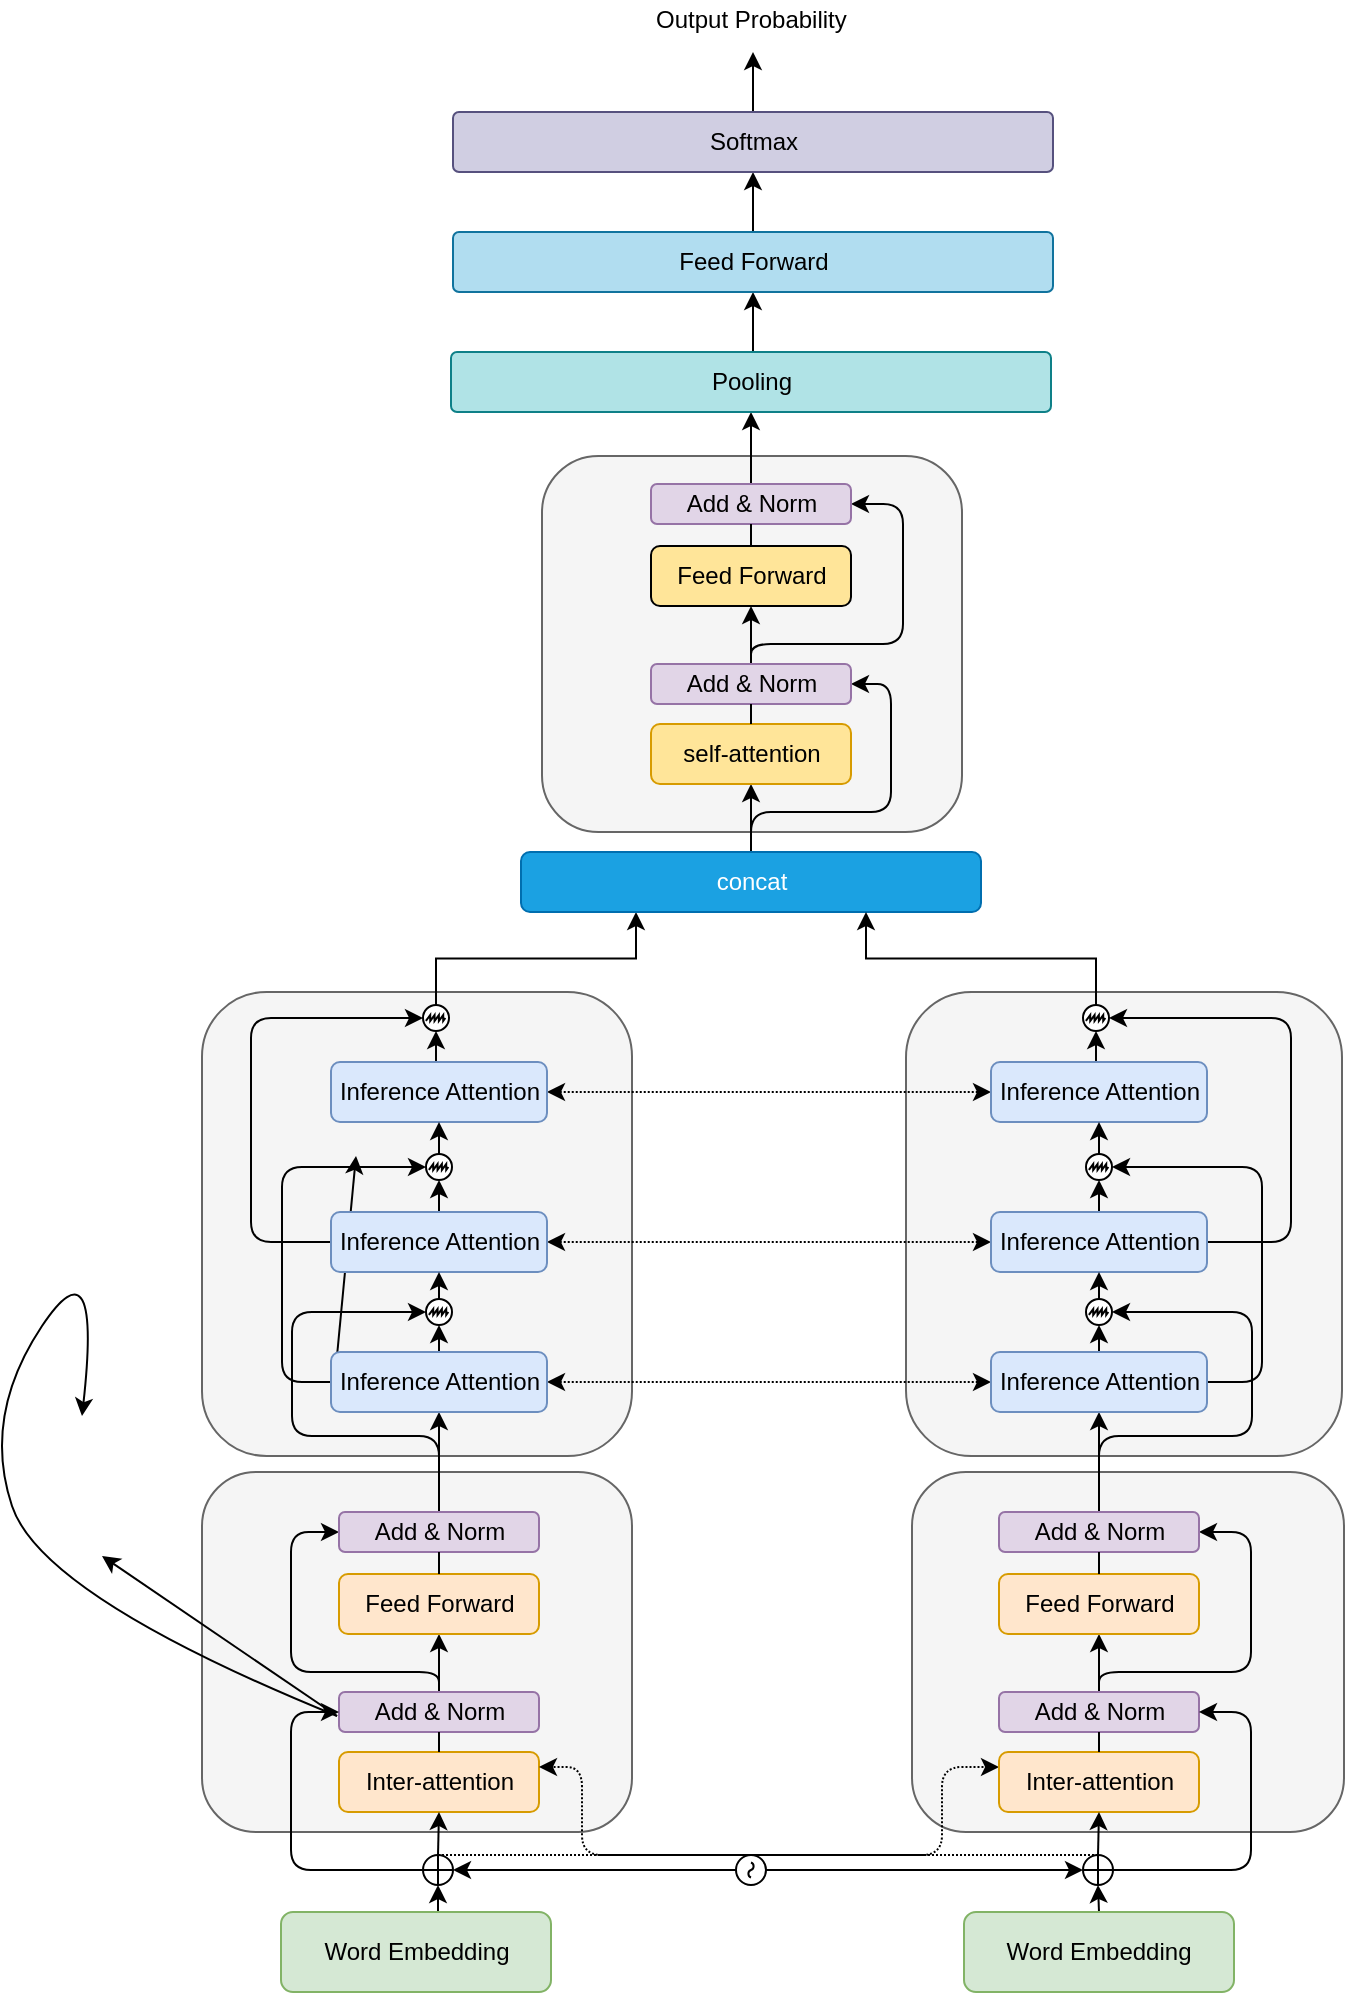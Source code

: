 <mxfile version="11.1.4" type="github"><diagram id="BjZEv2-Rm1C57lHz3TPN" name="Page-1"><mxGraphModel dx="1577" dy="2060" grid="1" gridSize="10" guides="1" tooltips="1" connect="1" arrows="1" fold="1" page="1" pageScale="1" pageWidth="850" pageHeight="1100" math="0" shadow="0"><root><mxCell id="0"/><mxCell id="1" parent="0"/><mxCell id="o7DW9wikuownyXco9ZNH-219" value="" style="rounded=1;whiteSpace=wrap;html=1;fillColor=#f5f5f5;strokeColor=#666666;fontColor=#333333;" vertex="1" parent="1"><mxGeometry x="330" y="-810" width="210" height="188" as="geometry"/></mxCell><mxCell id="o7DW9wikuownyXco9ZNH-214" value="" style="rounded=1;whiteSpace=wrap;html=1;fillColor=#f5f5f5;strokeColor=#666666;fontColor=#333333;" vertex="1" parent="1"><mxGeometry x="512" y="-542" width="218" height="232" as="geometry"/></mxCell><mxCell id="o7DW9wikuownyXco9ZNH-213" value="" style="rounded=1;whiteSpace=wrap;html=1;fillColor=#f5f5f5;strokeColor=#666666;fontColor=#333333;" vertex="1" parent="1"><mxGeometry x="160" y="-542" width="215" height="232" as="geometry"/></mxCell><mxCell id="o7DW9wikuownyXco9ZNH-212" value="" style="rounded=1;whiteSpace=wrap;html=1;fillColor=#f5f5f5;strokeColor=#666666;fontColor=#333333;" vertex="1" parent="1"><mxGeometry x="515" y="-302" width="216" height="180" as="geometry"/></mxCell><mxCell id="o7DW9wikuownyXco9ZNH-211" value="" style="rounded=1;whiteSpace=wrap;html=1;fillColor=#f5f5f5;strokeColor=#666666;fontColor=#333333;" vertex="1" parent="1"><mxGeometry x="160" y="-302" width="215" height="180" as="geometry"/></mxCell><mxCell id="o7DW9wikuownyXco9ZNH-43" style="edgeStyle=orthogonalEdgeStyle;rounded=0;orthogonalLoop=1;jettySize=auto;html=1;exitX=0.5;exitY=0;exitDx=0;exitDy=0;entryX=0.5;entryY=1;entryDx=0;entryDy=0;" edge="1" parent="1" source="o7DW9wikuownyXco9ZNH-3" target="o7DW9wikuownyXco9ZNH-32"><mxGeometry relative="1" as="geometry"/></mxCell><mxCell id="o7DW9wikuownyXco9ZNH-3" value="Word Embedding" style="rounded=1;whiteSpace=wrap;html=1;fillColor=#d5e8d4;strokeColor=#82b366;" vertex="1" parent="1"><mxGeometry x="199.5" y="-82" width="135" height="40" as="geometry"/></mxCell><mxCell id="o7DW9wikuownyXco9ZNH-6" value="" style="endArrow=classic;html=1;entryX=0.5;entryY=1;entryDx=0;entryDy=0;exitX=0.5;exitY=0;exitDx=0;exitDy=0;" edge="1" parent="1" target="o7DW9wikuownyXco9ZNH-5"><mxGeometry width="50" height="50" relative="1" as="geometry"><mxPoint x="227.5" y="-180" as="sourcePoint"/><mxPoint x="110" y="-260" as="targetPoint"/></mxGeometry></mxCell><mxCell id="o7DW9wikuownyXco9ZNH-10" value="" style="endArrow=classic;html=1;entryX=0.5;entryY=1;entryDx=0;entryDy=0;exitX=0.5;exitY=0;exitDx=0;exitDy=0;" edge="1" parent="1" target="o7DW9wikuownyXco9ZNH-9"><mxGeometry width="50" height="50" relative="1" as="geometry"><mxPoint x="227.5" y="-360" as="sourcePoint"/><mxPoint x="237" y="-460" as="targetPoint"/></mxGeometry></mxCell><mxCell id="o7DW9wikuownyXco9ZNH-11" value="" style="curved=1;endArrow=classic;html=1;exitX=0.5;exitY=0;exitDx=0;exitDy=0;entryX=0.5;entryY=1;entryDx=0;entryDy=0;" edge="1" parent="1" target="o7DW9wikuownyXco9ZNH-9"><mxGeometry width="50" height="50" relative="1" as="geometry"><mxPoint x="227.5" y="-180" as="sourcePoint"/><mxPoint x="100" y="-330" as="targetPoint"/><Array as="points"><mxPoint x="80" y="-240"/><mxPoint x="50" y="-330"/><mxPoint x="110" y="-420"/></Array></mxGeometry></mxCell><mxCell id="o7DW9wikuownyXco9ZNH-19" value="Inter-attention" style="rounded=1;whiteSpace=wrap;html=1;fillColor=#ffe6cc;strokeColor=#d79b00;" vertex="1" parent="1"><mxGeometry x="228.5" y="-162" width="100" height="30" as="geometry"/></mxCell><mxCell id="o7DW9wikuownyXco9ZNH-145" style="edgeStyle=orthogonalEdgeStyle;rounded=0;orthogonalLoop=1;jettySize=auto;html=1;exitX=0.5;exitY=0;exitDx=0;exitDy=0;entryX=0.5;entryY=1;entryDx=0;entryDy=0;" edge="1" parent="1" source="o7DW9wikuownyXco9ZNH-21" target="o7DW9wikuownyXco9ZNH-143"><mxGeometry relative="1" as="geometry"><Array as="points"><mxPoint x="278.5" y="-202"/><mxPoint x="278.5" y="-202"/></Array></mxGeometry></mxCell><mxCell id="o7DW9wikuownyXco9ZNH-148" style="edgeStyle=orthogonalEdgeStyle;rounded=1;orthogonalLoop=1;jettySize=auto;html=1;exitX=0.5;exitY=0;exitDx=0;exitDy=0;entryX=0;entryY=0.5;entryDx=0;entryDy=0;" edge="1" parent="1" source="o7DW9wikuownyXco9ZNH-21" target="o7DW9wikuownyXco9ZNH-144"><mxGeometry relative="1" as="geometry"><Array as="points"><mxPoint x="278.5" y="-202"/><mxPoint x="204.5" y="-202"/><mxPoint x="204.5" y="-272"/></Array></mxGeometry></mxCell><mxCell id="o7DW9wikuownyXco9ZNH-21" value="Add &amp;amp; Norm" style="rounded=1;whiteSpace=wrap;html=1;fillColor=#e1d5e7;strokeColor=#9673a6;" vertex="1" parent="1"><mxGeometry x="228.5" y="-192" width="100" height="20" as="geometry"/></mxCell><mxCell id="o7DW9wikuownyXco9ZNH-71" style="edgeStyle=orthogonalEdgeStyle;rounded=1;orthogonalLoop=1;jettySize=auto;html=1;exitX=0.5;exitY=0;exitDx=0;exitDy=0;entryX=0;entryY=0.5;entryDx=0;entryDy=0;entryPerimeter=0;shadow=0;" edge="1" parent="1" target="o7DW9wikuownyXco9ZNH-64"><mxGeometry relative="1" as="geometry"><mxPoint x="278.5" y="-292" as="sourcePoint"/><Array as="points"><mxPoint x="278" y="-320"/><mxPoint x="205" y="-320"/><mxPoint x="205" y="-382"/></Array></mxGeometry></mxCell><mxCell id="o7DW9wikuownyXco9ZNH-76" style="edgeStyle=orthogonalEdgeStyle;rounded=0;orthogonalLoop=1;jettySize=auto;html=1;exitX=0.5;exitY=0;exitDx=0;exitDy=0;entryX=0.5;entryY=1;entryDx=0;entryDy=0;" edge="1" parent="1" source="o7DW9wikuownyXco9ZNH-144" target="o7DW9wikuownyXco9ZNH-58"><mxGeometry relative="1" as="geometry"><mxPoint x="278.5" y="-292" as="sourcePoint"/></mxGeometry></mxCell><mxCell id="o7DW9wikuownyXco9ZNH-139" style="edgeStyle=orthogonalEdgeStyle;rounded=0;orthogonalLoop=1;jettySize=auto;html=1;exitX=0.5;exitY=0;exitDx=0;exitDy=0;entryX=0.5;entryY=1;entryDx=0;entryDy=0;" edge="1" parent="1" source="o7DW9wikuownyXco9ZNH-32" target="o7DW9wikuownyXco9ZNH-19"><mxGeometry relative="1" as="geometry"/></mxCell><mxCell id="o7DW9wikuownyXco9ZNH-147" style="edgeStyle=orthogonalEdgeStyle;rounded=1;orthogonalLoop=1;jettySize=auto;html=1;exitX=0;exitY=0.5;exitDx=0;exitDy=0;entryX=0;entryY=0.5;entryDx=0;entryDy=0;" edge="1" parent="1" source="o7DW9wikuownyXco9ZNH-32" target="o7DW9wikuownyXco9ZNH-21"><mxGeometry relative="1" as="geometry"><Array as="points"><mxPoint x="204.5" y="-103"/><mxPoint x="204.5" y="-182"/></Array></mxGeometry></mxCell><mxCell id="o7DW9wikuownyXco9ZNH-232" style="edgeStyle=orthogonalEdgeStyle;rounded=1;comic=0;orthogonalLoop=1;jettySize=auto;html=1;exitX=0.5;exitY=0;exitDx=0;exitDy=0;entryX=0;entryY=0.25;entryDx=0;entryDy=0;shadow=0;dashed=1;dashPattern=1 1;" edge="1" parent="1" source="o7DW9wikuownyXco9ZNH-32" target="o7DW9wikuownyXco9ZNH-164"><mxGeometry relative="1" as="geometry"><Array as="points"><mxPoint x="530" y="-110"/><mxPoint x="530" y="-155"/></Array></mxGeometry></mxCell><mxCell id="o7DW9wikuownyXco9ZNH-32" value="" style="shape=orEllipse;perimeter=ellipsePerimeter;whiteSpace=wrap;html=1;backgroundOutline=1;" vertex="1" parent="1"><mxGeometry x="270.5" y="-110.5" width="15" height="15" as="geometry"/></mxCell><mxCell id="o7DW9wikuownyXco9ZNH-69" style="edgeStyle=orthogonalEdgeStyle;rounded=0;orthogonalLoop=1;jettySize=auto;html=1;exitX=0.5;exitY=0;exitDx=0;exitDy=0;entryX=0.5;entryY=1;entryDx=0;entryDy=0;entryPerimeter=0;" edge="1" parent="1" source="o7DW9wikuownyXco9ZNH-58" target="o7DW9wikuownyXco9ZNH-64"><mxGeometry relative="1" as="geometry"/></mxCell><mxCell id="o7DW9wikuownyXco9ZNH-228" style="edgeStyle=orthogonalEdgeStyle;rounded=1;comic=0;orthogonalLoop=1;jettySize=auto;html=1;exitX=0;exitY=0.5;exitDx=0;exitDy=0;entryX=0;entryY=0.5;entryDx=0;entryDy=0;entryPerimeter=0;shadow=0;" edge="1" parent="1" source="o7DW9wikuownyXco9ZNH-58" target="o7DW9wikuownyXco9ZNH-72"><mxGeometry relative="1" as="geometry"><Array as="points"><mxPoint x="200" y="-347"/><mxPoint x="200" y="-455"/></Array></mxGeometry></mxCell><mxCell id="o7DW9wikuownyXco9ZNH-233" style="edgeStyle=orthogonalEdgeStyle;rounded=1;comic=0;orthogonalLoop=1;jettySize=auto;html=1;exitX=1;exitY=0.5;exitDx=0;exitDy=0;entryX=0;entryY=0.5;entryDx=0;entryDy=0;shadow=0;dashed=1;dashPattern=1 1;startArrow=classic;startFill=1;" edge="1" parent="1" source="o7DW9wikuownyXco9ZNH-58" target="o7DW9wikuownyXco9ZNH-175"><mxGeometry relative="1" as="geometry"/></mxCell><mxCell id="o7DW9wikuownyXco9ZNH-58" value="Inference Attention" style="rounded=1;whiteSpace=wrap;html=1;fillColor=#dae8fc;strokeColor=#6c8ebf;" vertex="1" parent="1"><mxGeometry x="224.5" y="-362" width="108" height="30" as="geometry"/></mxCell><mxCell id="o7DW9wikuownyXco9ZNH-73" style="edgeStyle=orthogonalEdgeStyle;rounded=0;orthogonalLoop=1;jettySize=auto;html=1;exitX=0.5;exitY=0;exitDx=0;exitDy=0;entryX=0.5;entryY=1;entryDx=0;entryDy=0;entryPerimeter=0;" edge="1" parent="1" source="o7DW9wikuownyXco9ZNH-61" target="o7DW9wikuownyXco9ZNH-72"><mxGeometry relative="1" as="geometry"/></mxCell><mxCell id="o7DW9wikuownyXco9ZNH-83" style="edgeStyle=orthogonalEdgeStyle;rounded=1;orthogonalLoop=1;jettySize=auto;html=1;exitX=0;exitY=0.5;exitDx=0;exitDy=0;entryX=0;entryY=0.5;entryDx=0;entryDy=0;entryPerimeter=0;shadow=0;" edge="1" parent="1" source="o7DW9wikuownyXco9ZNH-61" target="o7DW9wikuownyXco9ZNH-79"><mxGeometry relative="1" as="geometry"><Array as="points"><mxPoint x="184.5" y="-417"/><mxPoint x="184.5" y="-529"/></Array></mxGeometry></mxCell><mxCell id="o7DW9wikuownyXco9ZNH-234" style="edgeStyle=orthogonalEdgeStyle;rounded=1;comic=0;orthogonalLoop=1;jettySize=auto;html=1;exitX=1;exitY=0.5;exitDx=0;exitDy=0;shadow=0;dashed=1;dashPattern=1 1;startArrow=classic;startFill=1;" edge="1" parent="1" source="o7DW9wikuownyXco9ZNH-61" target="o7DW9wikuownyXco9ZNH-178"><mxGeometry relative="1" as="geometry"/></mxCell><mxCell id="o7DW9wikuownyXco9ZNH-61" value="Inference Attention" style="rounded=1;whiteSpace=wrap;html=1;fillColor=#dae8fc;strokeColor=#6c8ebf;" vertex="1" parent="1"><mxGeometry x="224.5" y="-432" width="108" height="30" as="geometry"/></mxCell><mxCell id="o7DW9wikuownyXco9ZNH-82" style="edgeStyle=orthogonalEdgeStyle;rounded=0;orthogonalLoop=1;jettySize=auto;html=1;exitX=0.5;exitY=0;exitDx=0;exitDy=0;entryX=0.5;entryY=1;entryDx=0;entryDy=0;entryPerimeter=0;" edge="1" parent="1" source="o7DW9wikuownyXco9ZNH-62" target="o7DW9wikuownyXco9ZNH-79"><mxGeometry relative="1" as="geometry"/></mxCell><mxCell id="o7DW9wikuownyXco9ZNH-235" style="edgeStyle=orthogonalEdgeStyle;rounded=1;comic=0;orthogonalLoop=1;jettySize=auto;html=1;exitX=1;exitY=0.5;exitDx=0;exitDy=0;entryX=0;entryY=0.5;entryDx=0;entryDy=0;shadow=0;dashed=1;dashPattern=1 1;startArrow=classic;startFill=1;" edge="1" parent="1" source="o7DW9wikuownyXco9ZNH-62" target="o7DW9wikuownyXco9ZNH-180"><mxGeometry relative="1" as="geometry"/></mxCell><mxCell id="o7DW9wikuownyXco9ZNH-62" value="Inference Attention" style="rounded=1;whiteSpace=wrap;html=1;fillColor=#dae8fc;strokeColor=#6c8ebf;" vertex="1" parent="1"><mxGeometry x="224.5" y="-507" width="108" height="30" as="geometry"/></mxCell><mxCell id="o7DW9wikuownyXco9ZNH-70" style="edgeStyle=orthogonalEdgeStyle;rounded=0;orthogonalLoop=1;jettySize=auto;html=1;exitX=0.5;exitY=0;exitDx=0;exitDy=0;exitPerimeter=0;entryX=0.5;entryY=1;entryDx=0;entryDy=0;" edge="1" parent="1" source="o7DW9wikuownyXco9ZNH-64" target="o7DW9wikuownyXco9ZNH-61"><mxGeometry relative="1" as="geometry"/></mxCell><mxCell id="o7DW9wikuownyXco9ZNH-64" value="" style="perimeter=ellipsePerimeter;verticalLabelPosition=bottom;shadow=0;dashed=0;align=center;fillColor=#ffffff;html=1;verticalAlign=top;strokeWidth=1;shape=mxgraph.electrical.instruments.oscilloscope;aspect=fixed;" vertex="1" parent="1"><mxGeometry x="272" y="-388.5" width="13" height="13" as="geometry"/></mxCell><mxCell id="o7DW9wikuownyXco9ZNH-74" style="edgeStyle=orthogonalEdgeStyle;rounded=0;orthogonalLoop=1;jettySize=auto;html=1;exitX=0.5;exitY=0;exitDx=0;exitDy=0;exitPerimeter=0;entryX=0.5;entryY=1;entryDx=0;entryDy=0;" edge="1" parent="1" source="o7DW9wikuownyXco9ZNH-72" target="o7DW9wikuownyXco9ZNH-62"><mxGeometry relative="1" as="geometry"/></mxCell><mxCell id="o7DW9wikuownyXco9ZNH-72" value="" style="perimeter=ellipsePerimeter;verticalLabelPosition=bottom;shadow=0;dashed=0;align=center;fillColor=#ffffff;html=1;verticalAlign=top;strokeWidth=1;shape=mxgraph.electrical.instruments.oscilloscope;aspect=fixed;" vertex="1" parent="1"><mxGeometry x="272" y="-461" width="13" height="13" as="geometry"/></mxCell><mxCell id="o7DW9wikuownyXco9ZNH-117" style="edgeStyle=orthogonalEdgeStyle;rounded=0;orthogonalLoop=1;jettySize=auto;html=1;exitX=0.5;exitY=0;exitDx=0;exitDy=0;exitPerimeter=0;entryX=0.25;entryY=1;entryDx=0;entryDy=0;" edge="1" parent="1" source="o7DW9wikuownyXco9ZNH-79" target="o7DW9wikuownyXco9ZNH-85"><mxGeometry relative="1" as="geometry"/></mxCell><mxCell id="o7DW9wikuownyXco9ZNH-79" value="" style="perimeter=ellipsePerimeter;verticalLabelPosition=bottom;shadow=0;dashed=0;align=center;fillColor=#ffffff;html=1;verticalAlign=top;strokeWidth=1;shape=mxgraph.electrical.instruments.oscilloscope;aspect=fixed;" vertex="1" parent="1"><mxGeometry x="270.5" y="-535.5" width="13" height="13" as="geometry"/></mxCell><mxCell id="o7DW9wikuownyXco9ZNH-206" style="edgeStyle=orthogonalEdgeStyle;rounded=0;orthogonalLoop=1;jettySize=auto;html=1;exitX=0.5;exitY=0;exitDx=0;exitDy=0;" edge="1" parent="1" source="o7DW9wikuownyXco9ZNH-85" target="o7DW9wikuownyXco9ZNH-197"><mxGeometry relative="1" as="geometry"/></mxCell><mxCell id="o7DW9wikuownyXco9ZNH-207" style="edgeStyle=orthogonalEdgeStyle;rounded=1;orthogonalLoop=1;jettySize=auto;html=1;exitX=0.5;exitY=0;exitDx=0;exitDy=0;entryX=1;entryY=0.5;entryDx=0;entryDy=0;" edge="1" parent="1" source="o7DW9wikuownyXco9ZNH-85" target="o7DW9wikuownyXco9ZNH-200"><mxGeometry relative="1" as="geometry"><Array as="points"><mxPoint x="434.5" y="-632"/><mxPoint x="504.5" y="-632"/><mxPoint x="504.5" y="-696"/></Array></mxGeometry></mxCell><mxCell id="o7DW9wikuownyXco9ZNH-85" value="concat" style="rounded=1;whiteSpace=wrap;html=1;fillColor=#1ba1e2;strokeColor=#006EAF;fontColor=#ffffff;" vertex="1" parent="1"><mxGeometry x="319.5" y="-612" width="230" height="30" as="geometry"/></mxCell><mxCell id="o7DW9wikuownyXco9ZNH-130" value="" style="endArrow=none;html=1;entryX=0.5;entryY=1;entryDx=0;entryDy=0;exitX=0.5;exitY=0;exitDx=0;exitDy=0;" edge="1" parent="1" source="o7DW9wikuownyXco9ZNH-19" target="o7DW9wikuownyXco9ZNH-21"><mxGeometry width="50" height="50" relative="1" as="geometry"><mxPoint x="177" y="-122" as="sourcePoint"/><mxPoint x="227" y="-172" as="targetPoint"/></mxGeometry></mxCell><mxCell id="o7DW9wikuownyXco9ZNH-135" style="edgeStyle=orthogonalEdgeStyle;rounded=0;orthogonalLoop=1;jettySize=auto;html=1;exitX=0.5;exitY=0;exitDx=0;exitDy=0;exitPerimeter=0;entryX=1;entryY=0.5;entryDx=0;entryDy=0;" edge="1" parent="1" source="o7DW9wikuownyXco9ZNH-134" target="o7DW9wikuownyXco9ZNH-32"><mxGeometry relative="1" as="geometry"/></mxCell><mxCell id="o7DW9wikuownyXco9ZNH-190" style="edgeStyle=orthogonalEdgeStyle;rounded=0;orthogonalLoop=1;jettySize=auto;html=1;exitX=0.5;exitY=1;exitDx=0;exitDy=0;exitPerimeter=0;entryX=0;entryY=0.5;entryDx=0;entryDy=0;" edge="1" parent="1" source="o7DW9wikuownyXco9ZNH-134" target="o7DW9wikuownyXco9ZNH-172"><mxGeometry relative="1" as="geometry"/></mxCell><mxCell id="o7DW9wikuownyXco9ZNH-134" value="" style="pointerEvents=1;verticalLabelPosition=bottom;shadow=0;dashed=0;align=center;fillColor=#ffffff;html=1;verticalAlign=top;strokeWidth=1;shape=mxgraph.electrical.signal_sources.ac_source;direction=north;" vertex="1" parent="1"><mxGeometry x="427" y="-110.5" width="15" height="15" as="geometry"/></mxCell><mxCell id="o7DW9wikuownyXco9ZNH-143" value="Feed Forward" style="rounded=1;whiteSpace=wrap;html=1;fillColor=#ffe6cc;strokeColor=#d79b00;" vertex="1" parent="1"><mxGeometry x="228.5" y="-251" width="100" height="30" as="geometry"/></mxCell><mxCell id="o7DW9wikuownyXco9ZNH-144" value="Add &amp;amp; Norm" style="rounded=1;whiteSpace=wrap;html=1;fillColor=#e1d5e7;strokeColor=#9673a6;" vertex="1" parent="1"><mxGeometry x="228.5" y="-282" width="100" height="20" as="geometry"/></mxCell><mxCell id="o7DW9wikuownyXco9ZNH-146" value="" style="endArrow=none;html=1;entryX=0.5;entryY=1;entryDx=0;entryDy=0;exitX=0.5;exitY=0;exitDx=0;exitDy=0;" edge="1" parent="1" source="o7DW9wikuownyXco9ZNH-143" target="o7DW9wikuownyXco9ZNH-144"><mxGeometry width="50" height="50" relative="1" as="geometry"><mxPoint x="134.5" y="28" as="sourcePoint"/><mxPoint x="184.5" y="-22" as="targetPoint"/></mxGeometry></mxCell><mxCell id="o7DW9wikuownyXco9ZNH-162" style="edgeStyle=orthogonalEdgeStyle;rounded=0;orthogonalLoop=1;jettySize=auto;html=1;exitX=0.5;exitY=0;exitDx=0;exitDy=0;entryX=0.5;entryY=1;entryDx=0;entryDy=0;" edge="1" parent="1" source="o7DW9wikuownyXco9ZNH-163" target="o7DW9wikuownyXco9ZNH-172"><mxGeometry relative="1" as="geometry"/></mxCell><mxCell id="o7DW9wikuownyXco9ZNH-163" value="Word Embedding" style="rounded=1;whiteSpace=wrap;html=1;fillColor=#d5e8d4;strokeColor=#82b366;" vertex="1" parent="1"><mxGeometry x="541" y="-82" width="135" height="40" as="geometry"/></mxCell><mxCell id="o7DW9wikuownyXco9ZNH-164" value="Inter-attention" style="rounded=1;whiteSpace=wrap;html=1;fillColor=#ffe6cc;strokeColor=#d79b00;" vertex="1" parent="1"><mxGeometry x="558.5" y="-162" width="100" height="30" as="geometry"/></mxCell><mxCell id="o7DW9wikuownyXco9ZNH-165" style="edgeStyle=orthogonalEdgeStyle;rounded=0;orthogonalLoop=1;jettySize=auto;html=1;exitX=0.5;exitY=0;exitDx=0;exitDy=0;entryX=0.5;entryY=1;entryDx=0;entryDy=0;" edge="1" parent="1" source="o7DW9wikuownyXco9ZNH-167" target="o7DW9wikuownyXco9ZNH-187"><mxGeometry relative="1" as="geometry"><Array as="points"><mxPoint x="608.5" y="-202"/><mxPoint x="608.5" y="-202"/></Array></mxGeometry></mxCell><mxCell id="o7DW9wikuownyXco9ZNH-193" style="edgeStyle=orthogonalEdgeStyle;rounded=1;orthogonalLoop=1;jettySize=auto;html=1;exitX=0.5;exitY=0;exitDx=0;exitDy=0;entryX=1;entryY=0.5;entryDx=0;entryDy=0;" edge="1" parent="1" source="o7DW9wikuownyXco9ZNH-167" target="o7DW9wikuownyXco9ZNH-188"><mxGeometry relative="1" as="geometry"><Array as="points"><mxPoint x="608.5" y="-202"/><mxPoint x="684.5" y="-202"/><mxPoint x="684.5" y="-272"/></Array></mxGeometry></mxCell><mxCell id="o7DW9wikuownyXco9ZNH-167" value="Add &amp;amp; Norm" style="rounded=1;whiteSpace=wrap;html=1;fillColor=#e1d5e7;strokeColor=#9673a6;" vertex="1" parent="1"><mxGeometry x="558.5" y="-192" width="100" height="20" as="geometry"/></mxCell><mxCell id="o7DW9wikuownyXco9ZNH-169" style="edgeStyle=orthogonalEdgeStyle;rounded=0;orthogonalLoop=1;jettySize=auto;html=1;exitX=0.5;exitY=0;exitDx=0;exitDy=0;entryX=0.5;entryY=1;entryDx=0;entryDy=0;" edge="1" parent="1" source="o7DW9wikuownyXco9ZNH-188" target="o7DW9wikuownyXco9ZNH-175"><mxGeometry relative="1" as="geometry"><mxPoint x="608.5" y="-292" as="sourcePoint"/></mxGeometry></mxCell><mxCell id="o7DW9wikuownyXco9ZNH-170" style="edgeStyle=orthogonalEdgeStyle;rounded=0;orthogonalLoop=1;jettySize=auto;html=1;exitX=0.5;exitY=0;exitDx=0;exitDy=0;entryX=0.5;entryY=1;entryDx=0;entryDy=0;" edge="1" parent="1" source="o7DW9wikuownyXco9ZNH-172" target="o7DW9wikuownyXco9ZNH-164"><mxGeometry relative="1" as="geometry"/></mxCell><mxCell id="o7DW9wikuownyXco9ZNH-192" style="edgeStyle=orthogonalEdgeStyle;rounded=1;orthogonalLoop=1;jettySize=auto;html=1;exitX=1;exitY=0.5;exitDx=0;exitDy=0;entryX=1;entryY=0.5;entryDx=0;entryDy=0;" edge="1" parent="1" source="o7DW9wikuownyXco9ZNH-172" target="o7DW9wikuownyXco9ZNH-167"><mxGeometry relative="1" as="geometry"><Array as="points"><mxPoint x="684.5" y="-103"/><mxPoint x="684.5" y="-182"/></Array></mxGeometry></mxCell><mxCell id="o7DW9wikuownyXco9ZNH-231" style="edgeStyle=orthogonalEdgeStyle;rounded=1;comic=0;orthogonalLoop=1;jettySize=auto;html=1;exitX=0.5;exitY=0;exitDx=0;exitDy=0;entryX=1;entryY=0.25;entryDx=0;entryDy=0;shadow=0;dashed=1;dashPattern=1 1;" edge="1" parent="1" source="o7DW9wikuownyXco9ZNH-172" target="o7DW9wikuownyXco9ZNH-19"><mxGeometry relative="1" as="geometry"><Array as="points"><mxPoint x="350" y="-110"/><mxPoint x="350" y="-155"/></Array></mxGeometry></mxCell><mxCell id="o7DW9wikuownyXco9ZNH-172" value="" style="shape=orEllipse;perimeter=ellipsePerimeter;whiteSpace=wrap;html=1;backgroundOutline=1;" vertex="1" parent="1"><mxGeometry x="600.5" y="-110.5" width="15" height="15" as="geometry"/></mxCell><mxCell id="o7DW9wikuownyXco9ZNH-173" style="edgeStyle=orthogonalEdgeStyle;rounded=0;orthogonalLoop=1;jettySize=auto;html=1;exitX=0.5;exitY=0;exitDx=0;exitDy=0;entryX=0.5;entryY=1;entryDx=0;entryDy=0;entryPerimeter=0;" edge="1" parent="1" source="o7DW9wikuownyXco9ZNH-175" target="o7DW9wikuownyXco9ZNH-182"><mxGeometry relative="1" as="geometry"/></mxCell><mxCell id="o7DW9wikuownyXco9ZNH-229" style="edgeStyle=orthogonalEdgeStyle;rounded=1;comic=0;orthogonalLoop=1;jettySize=auto;html=1;exitX=1;exitY=0.5;exitDx=0;exitDy=0;entryX=1;entryY=0.5;entryDx=0;entryDy=0;entryPerimeter=0;shadow=0;" edge="1" parent="1" source="o7DW9wikuownyXco9ZNH-175" target="o7DW9wikuownyXco9ZNH-184"><mxGeometry relative="1" as="geometry"><Array as="points"><mxPoint x="690" y="-347"/><mxPoint x="690" y="-455"/></Array></mxGeometry></mxCell><mxCell id="o7DW9wikuownyXco9ZNH-175" value="Inference Attention" style="rounded=1;whiteSpace=wrap;html=1;fillColor=#dae8fc;strokeColor=#6c8ebf;" vertex="1" parent="1"><mxGeometry x="554.5" y="-362" width="108" height="30" as="geometry"/></mxCell><mxCell id="o7DW9wikuownyXco9ZNH-176" style="edgeStyle=orthogonalEdgeStyle;rounded=0;orthogonalLoop=1;jettySize=auto;html=1;exitX=0.5;exitY=0;exitDx=0;exitDy=0;entryX=0.5;entryY=1;entryDx=0;entryDy=0;entryPerimeter=0;" edge="1" parent="1" source="o7DW9wikuownyXco9ZNH-178" target="o7DW9wikuownyXco9ZNH-184"><mxGeometry relative="1" as="geometry"/></mxCell><mxCell id="o7DW9wikuownyXco9ZNH-196" style="edgeStyle=orthogonalEdgeStyle;rounded=1;orthogonalLoop=1;jettySize=auto;html=1;exitX=1;exitY=0.5;exitDx=0;exitDy=0;entryX=1;entryY=0.5;entryDx=0;entryDy=0;entryPerimeter=0;" edge="1" parent="1" source="o7DW9wikuownyXco9ZNH-178" target="o7DW9wikuownyXco9ZNH-185"><mxGeometry relative="1" as="geometry"><Array as="points"><mxPoint x="704.5" y="-417"/><mxPoint x="704.5" y="-529"/></Array></mxGeometry></mxCell><mxCell id="o7DW9wikuownyXco9ZNH-178" value="Inference Attention" style="rounded=1;whiteSpace=wrap;html=1;fillColor=#dae8fc;strokeColor=#6c8ebf;" vertex="1" parent="1"><mxGeometry x="554.5" y="-432" width="108" height="30" as="geometry"/></mxCell><mxCell id="o7DW9wikuownyXco9ZNH-179" style="edgeStyle=orthogonalEdgeStyle;rounded=0;orthogonalLoop=1;jettySize=auto;html=1;exitX=0.5;exitY=0;exitDx=0;exitDy=0;entryX=0.5;entryY=1;entryDx=0;entryDy=0;entryPerimeter=0;" edge="1" parent="1" source="o7DW9wikuownyXco9ZNH-180" target="o7DW9wikuownyXco9ZNH-185"><mxGeometry relative="1" as="geometry"/></mxCell><mxCell id="o7DW9wikuownyXco9ZNH-180" value="Inference Attention" style="rounded=1;whiteSpace=wrap;html=1;fillColor=#dae8fc;strokeColor=#6c8ebf;" vertex="1" parent="1"><mxGeometry x="554.5" y="-507" width="108" height="30" as="geometry"/></mxCell><mxCell id="o7DW9wikuownyXco9ZNH-181" style="edgeStyle=orthogonalEdgeStyle;rounded=0;orthogonalLoop=1;jettySize=auto;html=1;exitX=0.5;exitY=0;exitDx=0;exitDy=0;exitPerimeter=0;entryX=0.5;entryY=1;entryDx=0;entryDy=0;" edge="1" parent="1" source="o7DW9wikuownyXco9ZNH-182" target="o7DW9wikuownyXco9ZNH-178"><mxGeometry relative="1" as="geometry"/></mxCell><mxCell id="o7DW9wikuownyXco9ZNH-182" value="" style="perimeter=ellipsePerimeter;verticalLabelPosition=bottom;shadow=0;dashed=0;align=center;fillColor=#ffffff;html=1;verticalAlign=top;strokeWidth=1;shape=mxgraph.electrical.instruments.oscilloscope;aspect=fixed;" vertex="1" parent="1"><mxGeometry x="602" y="-388.5" width="13" height="13" as="geometry"/></mxCell><mxCell id="o7DW9wikuownyXco9ZNH-183" style="edgeStyle=orthogonalEdgeStyle;rounded=0;orthogonalLoop=1;jettySize=auto;html=1;exitX=0.5;exitY=0;exitDx=0;exitDy=0;exitPerimeter=0;entryX=0.5;entryY=1;entryDx=0;entryDy=0;" edge="1" parent="1" source="o7DW9wikuownyXco9ZNH-184" target="o7DW9wikuownyXco9ZNH-180"><mxGeometry relative="1" as="geometry"/></mxCell><mxCell id="o7DW9wikuownyXco9ZNH-184" value="" style="perimeter=ellipsePerimeter;verticalLabelPosition=bottom;shadow=0;dashed=0;align=center;fillColor=#ffffff;html=1;verticalAlign=top;strokeWidth=1;shape=mxgraph.electrical.instruments.oscilloscope;aspect=fixed;" vertex="1" parent="1"><mxGeometry x="602" y="-461" width="13" height="13" as="geometry"/></mxCell><mxCell id="o7DW9wikuownyXco9ZNH-191" style="edgeStyle=orthogonalEdgeStyle;rounded=0;orthogonalLoop=1;jettySize=auto;html=1;exitX=0.5;exitY=0;exitDx=0;exitDy=0;exitPerimeter=0;entryX=0.75;entryY=1;entryDx=0;entryDy=0;" edge="1" parent="1" source="o7DW9wikuownyXco9ZNH-185" target="o7DW9wikuownyXco9ZNH-85"><mxGeometry relative="1" as="geometry"/></mxCell><mxCell id="o7DW9wikuownyXco9ZNH-185" value="" style="perimeter=ellipsePerimeter;verticalLabelPosition=bottom;shadow=0;dashed=0;align=center;fillColor=#ffffff;html=1;verticalAlign=top;strokeWidth=1;shape=mxgraph.electrical.instruments.oscilloscope;aspect=fixed;" vertex="1" parent="1"><mxGeometry x="600.5" y="-535.5" width="13" height="13" as="geometry"/></mxCell><mxCell id="o7DW9wikuownyXco9ZNH-186" value="" style="endArrow=none;html=1;entryX=0.5;entryY=1;entryDx=0;entryDy=0;exitX=0.5;exitY=0;exitDx=0;exitDy=0;" edge="1" parent="1" source="o7DW9wikuownyXco9ZNH-164" target="o7DW9wikuownyXco9ZNH-167"><mxGeometry width="50" height="50" relative="1" as="geometry"><mxPoint x="507" y="-122" as="sourcePoint"/><mxPoint x="557" y="-172" as="targetPoint"/></mxGeometry></mxCell><mxCell id="o7DW9wikuownyXco9ZNH-187" value="Feed Forward" style="rounded=1;whiteSpace=wrap;html=1;fillColor=#ffe6cc;strokeColor=#d79b00;" vertex="1" parent="1"><mxGeometry x="558.5" y="-251" width="100" height="30" as="geometry"/></mxCell><mxCell id="o7DW9wikuownyXco9ZNH-194" style="edgeStyle=orthogonalEdgeStyle;rounded=1;orthogonalLoop=1;jettySize=auto;html=1;exitX=0.5;exitY=0;exitDx=0;exitDy=0;entryX=1;entryY=0.5;entryDx=0;entryDy=0;entryPerimeter=0;" edge="1" parent="1" source="o7DW9wikuownyXco9ZNH-188" target="o7DW9wikuownyXco9ZNH-182"><mxGeometry relative="1" as="geometry"><Array as="points"><mxPoint x="608" y="-320"/><mxPoint x="685" y="-320"/><mxPoint x="685" y="-382"/></Array></mxGeometry></mxCell><mxCell id="o7DW9wikuownyXco9ZNH-188" value="Add &amp;amp; Norm" style="rounded=1;whiteSpace=wrap;html=1;fillColor=#e1d5e7;strokeColor=#9673a6;" vertex="1" parent="1"><mxGeometry x="558.5" y="-282" width="100" height="20" as="geometry"/></mxCell><mxCell id="o7DW9wikuownyXco9ZNH-189" value="" style="endArrow=none;html=1;entryX=0.5;entryY=1;entryDx=0;entryDy=0;exitX=0.5;exitY=0;exitDx=0;exitDy=0;" edge="1" parent="1" source="o7DW9wikuownyXco9ZNH-187" target="o7DW9wikuownyXco9ZNH-188"><mxGeometry width="50" height="50" relative="1" as="geometry"><mxPoint x="464.5" y="28" as="sourcePoint"/><mxPoint x="514.5" y="-22" as="targetPoint"/></mxGeometry></mxCell><mxCell id="o7DW9wikuownyXco9ZNH-197" value="self-attention" style="rounded=1;whiteSpace=wrap;html=1;fillColor=#FFE599;strokeColor=#d79b00;" vertex="1" parent="1"><mxGeometry x="384.5" y="-676" width="100" height="30" as="geometry"/></mxCell><mxCell id="o7DW9wikuownyXco9ZNH-198" style="edgeStyle=orthogonalEdgeStyle;rounded=0;orthogonalLoop=1;jettySize=auto;html=1;exitX=0.5;exitY=0;exitDx=0;exitDy=0;entryX=0.5;entryY=1;entryDx=0;entryDy=0;" edge="1" parent="1" source="o7DW9wikuownyXco9ZNH-200" target="o7DW9wikuownyXco9ZNH-202"><mxGeometry relative="1" as="geometry"><Array as="points"><mxPoint x="434.5" y="-716"/><mxPoint x="434.5" y="-716"/></Array></mxGeometry></mxCell><mxCell id="o7DW9wikuownyXco9ZNH-199" style="edgeStyle=orthogonalEdgeStyle;rounded=1;orthogonalLoop=1;jettySize=auto;html=1;exitX=0.5;exitY=0;exitDx=0;exitDy=0;entryX=1;entryY=0.5;entryDx=0;entryDy=0;" edge="1" parent="1" source="o7DW9wikuownyXco9ZNH-200" target="o7DW9wikuownyXco9ZNH-203"><mxGeometry relative="1" as="geometry"><Array as="points"><mxPoint x="434.5" y="-716"/><mxPoint x="510.5" y="-716"/><mxPoint x="510.5" y="-786"/></Array></mxGeometry></mxCell><mxCell id="o7DW9wikuownyXco9ZNH-200" value="Add &amp;amp; Norm" style="rounded=1;whiteSpace=wrap;html=1;fillColor=#e1d5e7;strokeColor=#9673a6;" vertex="1" parent="1"><mxGeometry x="384.5" y="-706" width="100" height="20" as="geometry"/></mxCell><mxCell id="o7DW9wikuownyXco9ZNH-201" value="" style="endArrow=none;html=1;entryX=0.5;entryY=1;entryDx=0;entryDy=0;exitX=0.5;exitY=0;exitDx=0;exitDy=0;" edge="1" parent="1" source="o7DW9wikuownyXco9ZNH-197" target="o7DW9wikuownyXco9ZNH-200"><mxGeometry width="50" height="50" relative="1" as="geometry"><mxPoint x="333" y="-636" as="sourcePoint"/><mxPoint x="383" y="-686" as="targetPoint"/></mxGeometry></mxCell><mxCell id="o7DW9wikuownyXco9ZNH-202" value="Feed Forward" style="rounded=1;whiteSpace=wrap;html=1;fillColor=#FFE599;" vertex="1" parent="1"><mxGeometry x="384.5" y="-765" width="100" height="30" as="geometry"/></mxCell><mxCell id="o7DW9wikuownyXco9ZNH-220" style="edgeStyle=orthogonalEdgeStyle;rounded=0;orthogonalLoop=1;jettySize=auto;html=1;exitX=0.5;exitY=0;exitDx=0;exitDy=0;entryX=0.5;entryY=1;entryDx=0;entryDy=0;" edge="1" parent="1" source="o7DW9wikuownyXco9ZNH-203" target="o7DW9wikuownyXco9ZNH-208"><mxGeometry relative="1" as="geometry"/></mxCell><mxCell id="o7DW9wikuownyXco9ZNH-203" value="Add &amp;amp; Norm" style="rounded=1;whiteSpace=wrap;html=1;fillColor=#e1d5e7;strokeColor=#9673a6;" vertex="1" parent="1"><mxGeometry x="384.5" y="-796" width="100" height="20" as="geometry"/></mxCell><mxCell id="o7DW9wikuownyXco9ZNH-204" value="" style="endArrow=none;html=1;entryX=0.5;entryY=1;entryDx=0;entryDy=0;exitX=0.5;exitY=0;exitDx=0;exitDy=0;" edge="1" parent="1" source="o7DW9wikuownyXco9ZNH-202" target="o7DW9wikuownyXco9ZNH-203"><mxGeometry width="50" height="50" relative="1" as="geometry"><mxPoint x="290.5" y="-486" as="sourcePoint"/><mxPoint x="340.5" y="-536" as="targetPoint"/></mxGeometry></mxCell><mxCell id="o7DW9wikuownyXco9ZNH-221" style="edgeStyle=orthogonalEdgeStyle;rounded=0;orthogonalLoop=1;jettySize=auto;html=1;exitX=0.5;exitY=0;exitDx=0;exitDy=0;entryX=0.5;entryY=1;entryDx=0;entryDy=0;" edge="1" parent="1" source="o7DW9wikuownyXco9ZNH-208" target="o7DW9wikuownyXco9ZNH-209"><mxGeometry relative="1" as="geometry"/></mxCell><mxCell id="o7DW9wikuownyXco9ZNH-208" value="Pooling" style="rounded=1;whiteSpace=wrap;html=1;arcSize=10;fillColor=#b0e3e6;strokeColor=#0e8088;" vertex="1" parent="1"><mxGeometry x="284.5" y="-862" width="300" height="30" as="geometry"/></mxCell><mxCell id="o7DW9wikuownyXco9ZNH-222" style="edgeStyle=orthogonalEdgeStyle;rounded=0;orthogonalLoop=1;jettySize=auto;html=1;exitX=0.5;exitY=0;exitDx=0;exitDy=0;entryX=0.5;entryY=1;entryDx=0;entryDy=0;" edge="1" parent="1" source="o7DW9wikuownyXco9ZNH-209" target="o7DW9wikuownyXco9ZNH-210"><mxGeometry relative="1" as="geometry"/></mxCell><mxCell id="o7DW9wikuownyXco9ZNH-209" value="Feed Forward" style="rounded=1;whiteSpace=wrap;html=1;arcSize=10;fillColor=#b1ddf0;strokeColor=#10739e;" vertex="1" parent="1"><mxGeometry x="285.5" y="-922" width="300" height="30" as="geometry"/></mxCell><mxCell id="o7DW9wikuownyXco9ZNH-223" style="edgeStyle=orthogonalEdgeStyle;rounded=0;orthogonalLoop=1;jettySize=auto;html=1;exitX=0.5;exitY=0;exitDx=0;exitDy=0;" edge="1" parent="1" source="o7DW9wikuownyXco9ZNH-210"><mxGeometry relative="1" as="geometry"><mxPoint x="435.5" y="-1012" as="targetPoint"/></mxGeometry></mxCell><mxCell id="o7DW9wikuownyXco9ZNH-210" value="Softmax" style="rounded=1;whiteSpace=wrap;html=1;arcSize=10;fillColor=#d0cee2;strokeColor=#56517e;" vertex="1" parent="1"><mxGeometry x="285.5" y="-982" width="300" height="30" as="geometry"/></mxCell><mxCell id="o7DW9wikuownyXco9ZNH-224" value="Output Probability" style="text;html=1;resizable=0;points=[];autosize=1;align=left;verticalAlign=top;spacingTop=-4;" vertex="1" parent="1"><mxGeometry x="384.5" y="-1038" width="110" height="20" as="geometry"/></mxCell></root></mxGraphModel></diagram></mxfile>